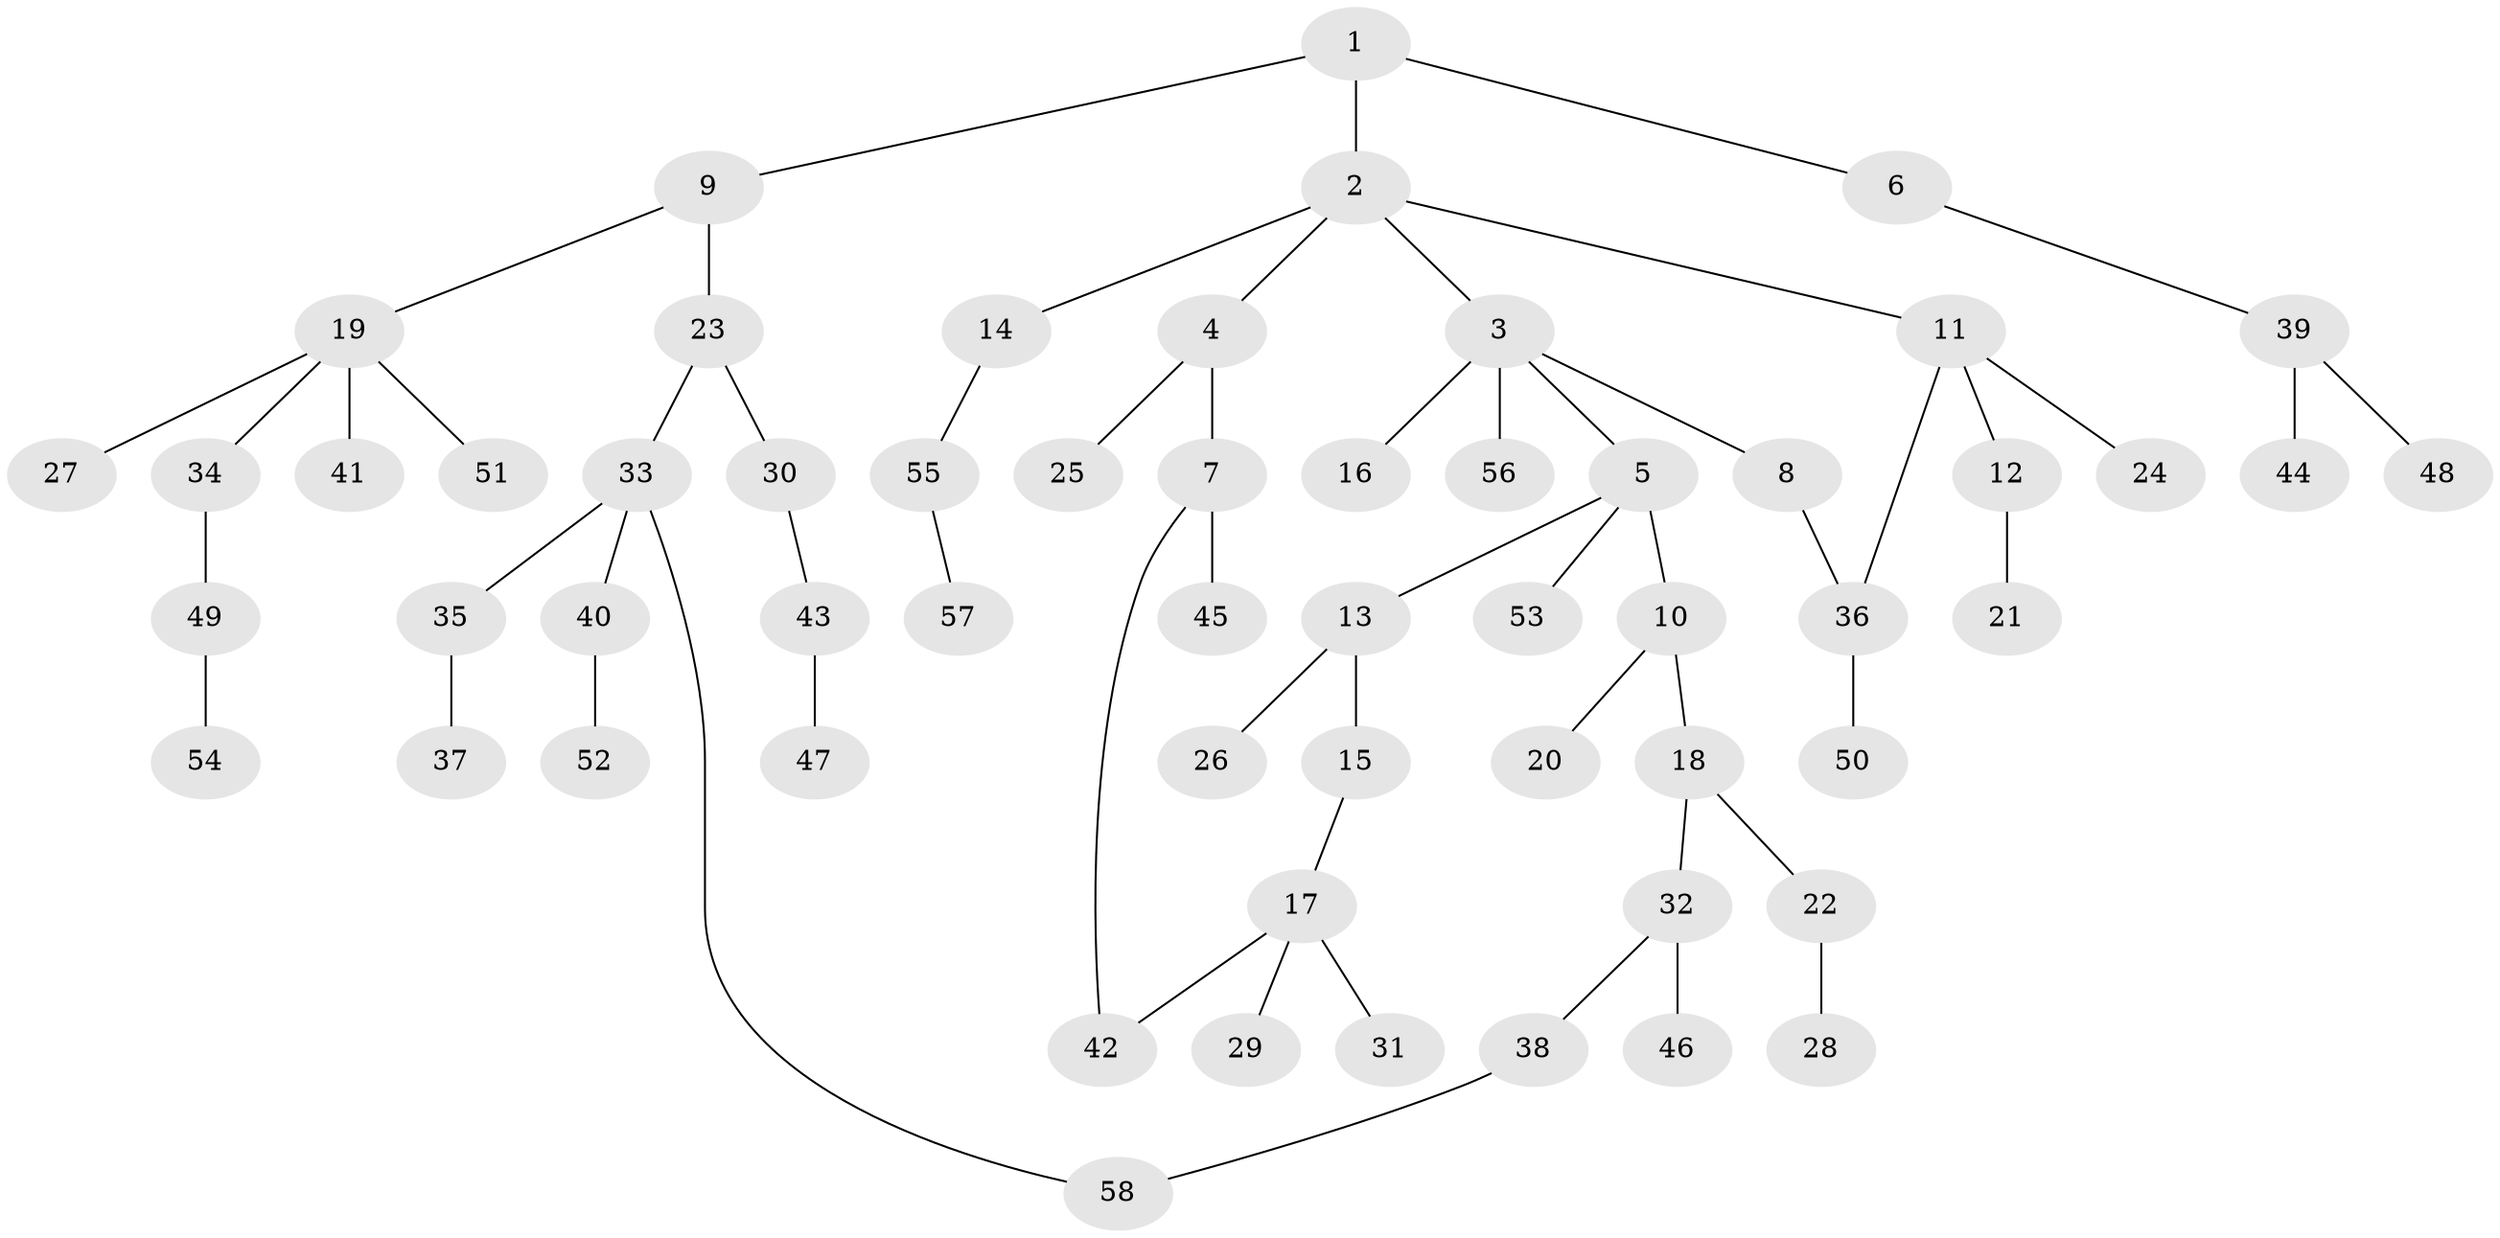 // coarse degree distribution, {6: 0.058823529411764705, 7: 0.029411764705882353, 2: 0.20588235294117646, 3: 0.08823529411764706, 4: 0.08823529411764706, 1: 0.5294117647058824}
// Generated by graph-tools (version 1.1) at 2025/17/03/04/25 18:17:10]
// undirected, 58 vertices, 60 edges
graph export_dot {
graph [start="1"]
  node [color=gray90,style=filled];
  1;
  2;
  3;
  4;
  5;
  6;
  7;
  8;
  9;
  10;
  11;
  12;
  13;
  14;
  15;
  16;
  17;
  18;
  19;
  20;
  21;
  22;
  23;
  24;
  25;
  26;
  27;
  28;
  29;
  30;
  31;
  32;
  33;
  34;
  35;
  36;
  37;
  38;
  39;
  40;
  41;
  42;
  43;
  44;
  45;
  46;
  47;
  48;
  49;
  50;
  51;
  52;
  53;
  54;
  55;
  56;
  57;
  58;
  1 -- 2;
  1 -- 6;
  1 -- 9;
  2 -- 3;
  2 -- 4;
  2 -- 11;
  2 -- 14;
  3 -- 5;
  3 -- 8;
  3 -- 16;
  3 -- 56;
  4 -- 7;
  4 -- 25;
  5 -- 10;
  5 -- 13;
  5 -- 53;
  6 -- 39;
  7 -- 45;
  7 -- 42;
  8 -- 36;
  9 -- 19;
  9 -- 23;
  10 -- 18;
  10 -- 20;
  11 -- 12;
  11 -- 24;
  11 -- 36;
  12 -- 21;
  13 -- 15;
  13 -- 26;
  14 -- 55;
  15 -- 17;
  17 -- 29;
  17 -- 31;
  17 -- 42;
  18 -- 22;
  18 -- 32;
  19 -- 27;
  19 -- 34;
  19 -- 41;
  19 -- 51;
  22 -- 28;
  23 -- 30;
  23 -- 33;
  30 -- 43;
  32 -- 38;
  32 -- 46;
  33 -- 35;
  33 -- 40;
  33 -- 58;
  34 -- 49;
  35 -- 37;
  36 -- 50;
  38 -- 58;
  39 -- 44;
  39 -- 48;
  40 -- 52;
  43 -- 47;
  49 -- 54;
  55 -- 57;
}
